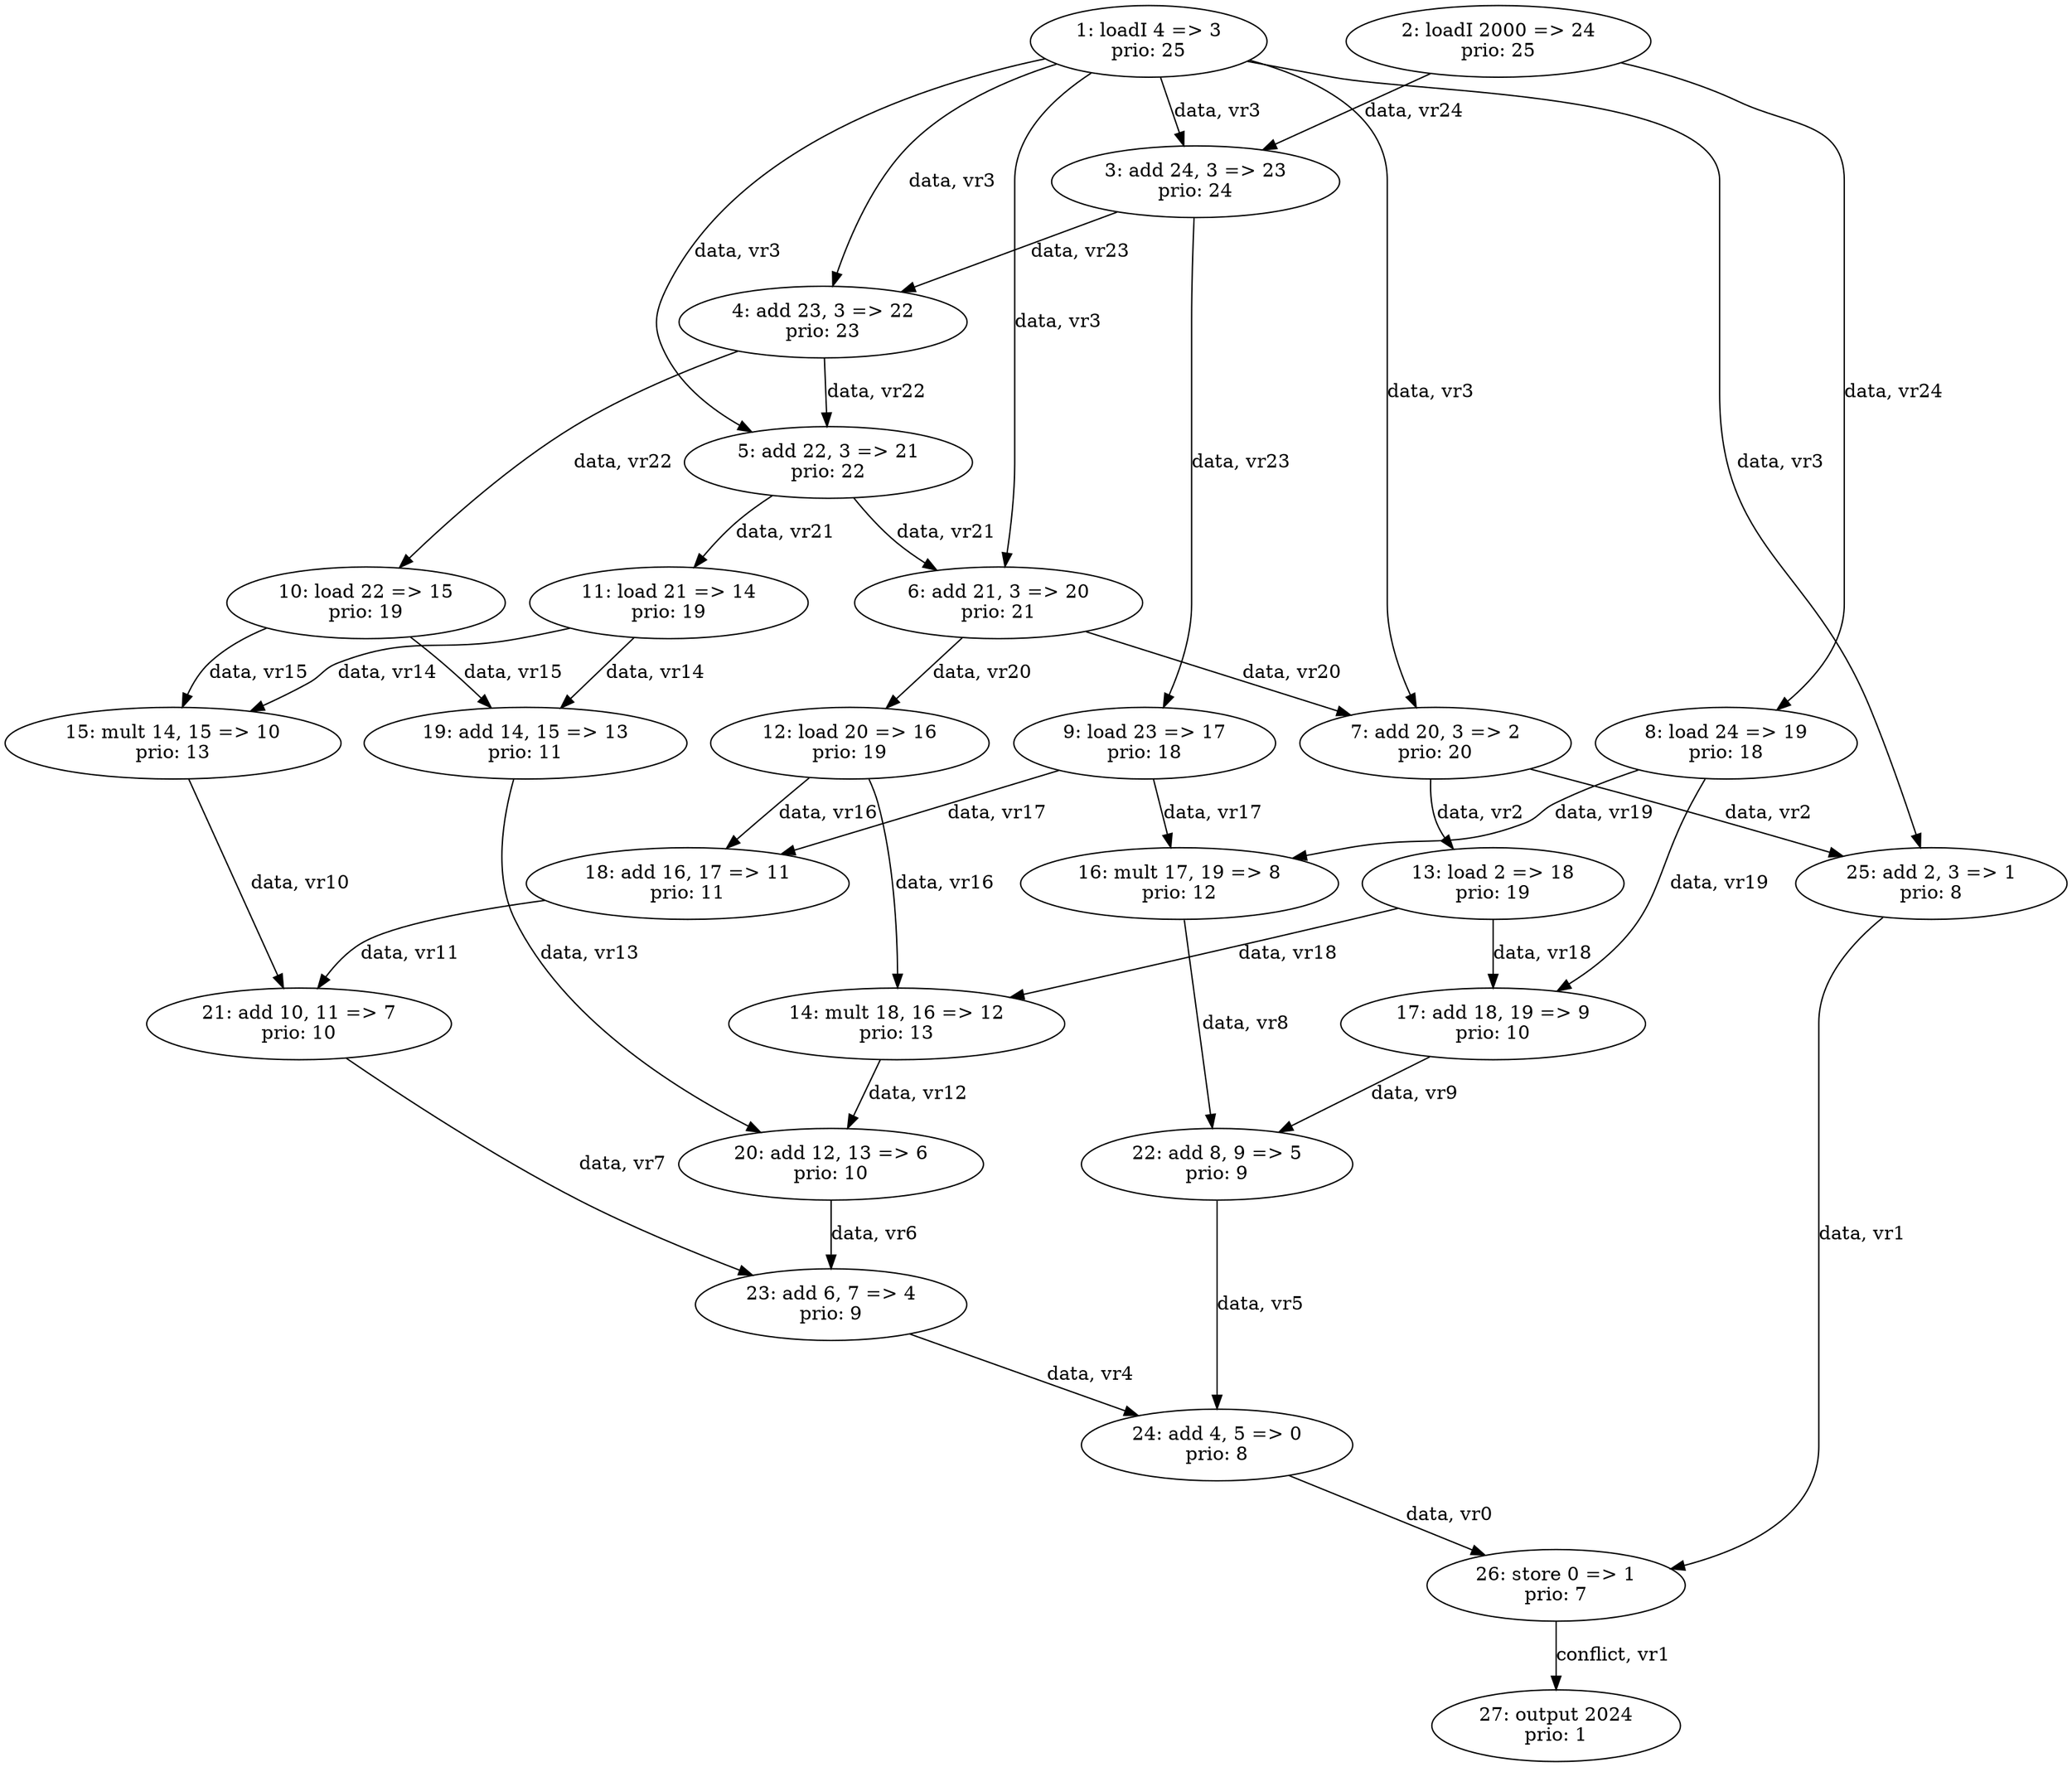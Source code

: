 digraph DependenceGraph {
    "139931988622696" [label="1: loadI 4 => 3\nprio: 25"];
    "139931988622752" [label="2: loadI 2000 => 24\nprio: 25"];
    "139931988622808" [label="3: add 24, 3 => 23\nprio: 24"];
    "139931988622864" [label="4: add 23, 3 => 22\nprio: 23"];
    "139931988622920" [label="5: add 22, 3 => 21\nprio: 22"];
    "139931988622976" [label="6: add 21, 3 => 20\nprio: 21"];
    "139931988623032" [label="7: add 20, 3 => 2\nprio: 20"];
    "139931988623088" [label="8: load 24 => 19\nprio: 18"];
    "139931988623144" [label="9: load 23 => 17\nprio: 18"];
    "139931988623200" [label="10: load 22 => 15\nprio: 19"];
    "139931988623256" [label="11: load 21 => 14\nprio: 19"];
    "139931988623312" [label="12: load 20 => 16\nprio: 19"];
    "139931988627528" [label="13: load 2 => 18\nprio: 19"];
    "139931988627584" [label="14: mult 18, 16 => 12\nprio: 13"];
    "139931988627640" [label="15: mult 14, 15 => 10\nprio: 13"];
    "139931988627696" [label="16: mult 17, 19 => 8\nprio: 12"];
    "139931988627752" [label="17: add 18, 19 => 9\nprio: 10"];
    "139931988627808" [label="18: add 16, 17 => 11\nprio: 11"];
    "139931988627864" [label="19: add 14, 15 => 13\nprio: 11"];
    "139931988627920" [label="20: add 12, 13 => 6\nprio: 10"];
    "139931988627976" [label="21: add 10, 11 => 7\nprio: 10"];
    "139931988628032" [label="22: add 8, 9 => 5\nprio: 9"];
    "139931988628088" [label="23: add 6, 7 => 4\nprio: 9"];
    "139931988628144" [label="24: add 4, 5 => 0\nprio: 8"];
    "139931988628200" [label="25: add 2, 3 => 1\nprio: 8"];
    "139931988628256" [label="26: store 0 => 1\nprio: 7"];
    "139931988628312" [label="27: output 2024\nprio: 1"];
    "139931988622696" -> "139931988622808" [label="data, vr3"];
    "139931988622696" -> "139931988622864" [label="data, vr3"];
    "139931988622696" -> "139931988622920" [label="data, vr3"];
    "139931988622696" -> "139931988622976" [label="data, vr3"];
    "139931988622696" -> "139931988623032" [label="data, vr3"];
    "139931988622696" -> "139931988628200" [label="data, vr3"];
    "139931988622752" -> "139931988622808" [label="data, vr24"];
    "139931988622752" -> "139931988623088" [label="data, vr24"];
    "139931988622808" -> "139931988622864" [label="data, vr23"];
    "139931988622808" -> "139931988623144" [label="data, vr23"];
    "139931988622864" -> "139931988622920" [label="data, vr22"];
    "139931988622864" -> "139931988623200" [label="data, vr22"];
    "139931988622920" -> "139931988622976" [label="data, vr21"];
    "139931988622920" -> "139931988623256" [label="data, vr21"];
    "139931988622976" -> "139931988623032" [label="data, vr20"];
    "139931988622976" -> "139931988623312" [label="data, vr20"];
    "139931988623032" -> "139931988627528" [label="data, vr2"];
    "139931988623032" -> "139931988628200" [label="data, vr2"];
    "139931988623088" -> "139931988627696" [label="data, vr19"];
    "139931988623088" -> "139931988627752" [label="data, vr19"];
    "139931988623144" -> "139931988627696" [label="data, vr17"];
    "139931988623144" -> "139931988627808" [label="data, vr17"];
    "139931988623200" -> "139931988627640" [label="data, vr15"];
    "139931988623200" -> "139931988627864" [label="data, vr15"];
    "139931988623256" -> "139931988627640" [label="data, vr14"];
    "139931988623256" -> "139931988627864" [label="data, vr14"];
    "139931988623312" -> "139931988627584" [label="data, vr16"];
    "139931988623312" -> "139931988627808" [label="data, vr16"];
    "139931988627528" -> "139931988627584" [label="data, vr18"];
    "139931988627528" -> "139931988627752" [label="data, vr18"];
    "139931988627584" -> "139931988627920" [label="data, vr12"];
    "139931988627640" -> "139931988627976" [label="data, vr10"];
    "139931988627696" -> "139931988628032" [label="data, vr8"];
    "139931988627752" -> "139931988628032" [label="data, vr9"];
    "139931988627808" -> "139931988627976" [label="data, vr11"];
    "139931988627864" -> "139931988627920" [label="data, vr13"];
    "139931988627920" -> "139931988628088" [label="data, vr6"];
    "139931988627976" -> "139931988628088" [label="data, vr7"];
    "139931988628032" -> "139931988628144" [label="data, vr5"];
    "139931988628088" -> "139931988628144" [label="data, vr4"];
    "139931988628144" -> "139931988628256" [label="data, vr0"];
    "139931988628200" -> "139931988628256" [label="data, vr1"];
    "139931988628256" -> "139931988628312" [label="conflict, vr1"];
}
